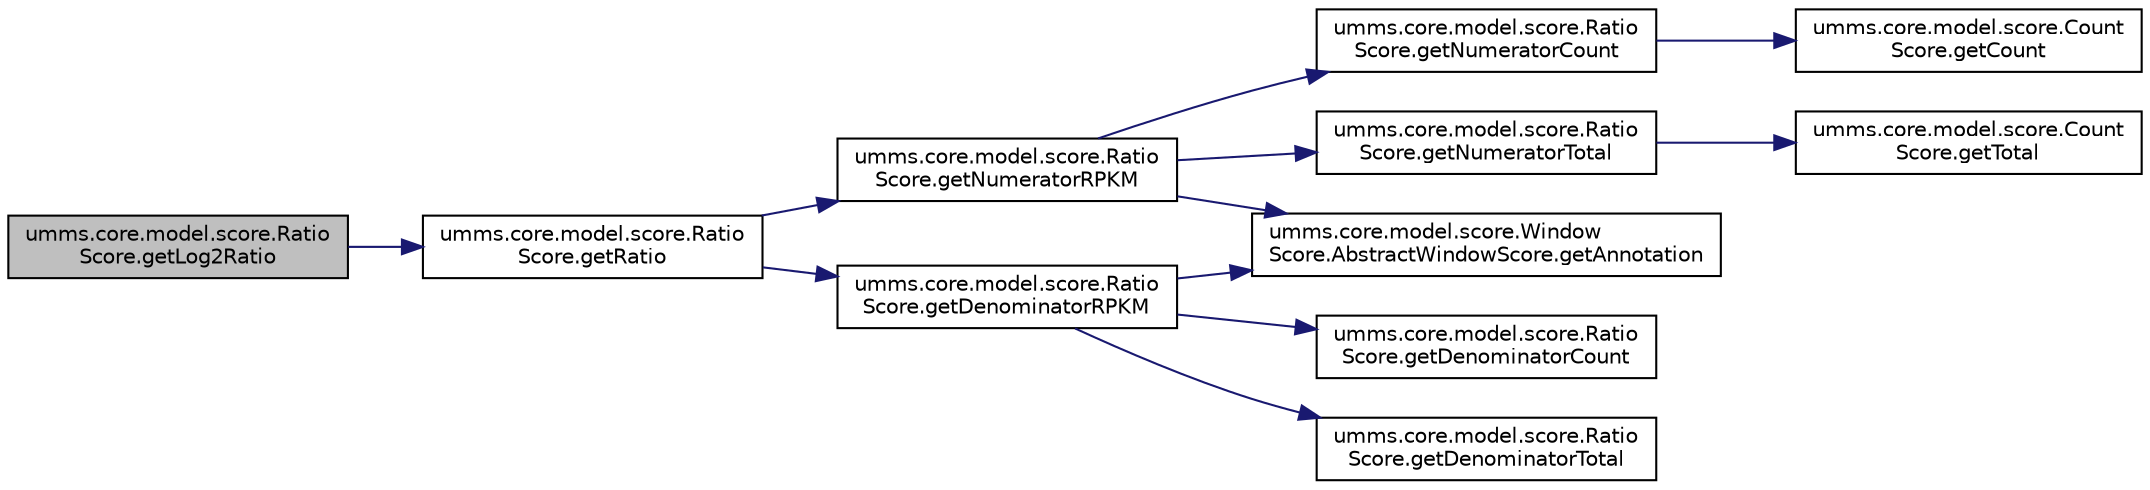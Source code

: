 digraph "umms.core.model.score.RatioScore.getLog2Ratio"
{
  edge [fontname="Helvetica",fontsize="10",labelfontname="Helvetica",labelfontsize="10"];
  node [fontname="Helvetica",fontsize="10",shape=record];
  rankdir="LR";
  Node1 [label="umms.core.model.score.Ratio\lScore.getLog2Ratio",height=0.2,width=0.4,color="black", fillcolor="grey75", style="filled" fontcolor="black"];
  Node1 -> Node2 [color="midnightblue",fontsize="10",style="solid"];
  Node2 [label="umms.core.model.score.Ratio\lScore.getRatio",height=0.2,width=0.4,color="black", fillcolor="white", style="filled",URL="$classumms_1_1core_1_1model_1_1score_1_1_ratio_score.html#a68c52e528d1195138124c85d638eba7c"];
  Node2 -> Node3 [color="midnightblue",fontsize="10",style="solid"];
  Node3 [label="umms.core.model.score.Ratio\lScore.getNumeratorRPKM",height=0.2,width=0.4,color="black", fillcolor="white", style="filled",URL="$classumms_1_1core_1_1model_1_1score_1_1_ratio_score.html#afe24f7cc069f72f5f01dd4dabe558bda"];
  Node3 -> Node4 [color="midnightblue",fontsize="10",style="solid"];
  Node4 [label="umms.core.model.score.Ratio\lScore.getNumeratorCount",height=0.2,width=0.4,color="black", fillcolor="white", style="filled",URL="$classumms_1_1core_1_1model_1_1score_1_1_ratio_score.html#af7b4d14fef9b8f950b5b6d42d74db4bb"];
  Node4 -> Node5 [color="midnightblue",fontsize="10",style="solid"];
  Node5 [label="umms.core.model.score.Count\lScore.getCount",height=0.2,width=0.4,color="black", fillcolor="white", style="filled",URL="$classumms_1_1core_1_1model_1_1score_1_1_count_score.html#a906acf2141cba6fab150c85de37ca2b5"];
  Node3 -> Node6 [color="midnightblue",fontsize="10",style="solid"];
  Node6 [label="umms.core.model.score.Ratio\lScore.getNumeratorTotal",height=0.2,width=0.4,color="black", fillcolor="white", style="filled",URL="$classumms_1_1core_1_1model_1_1score_1_1_ratio_score.html#acb1ab9baaeec7bc88420b065a09a4060"];
  Node6 -> Node7 [color="midnightblue",fontsize="10",style="solid"];
  Node7 [label="umms.core.model.score.Count\lScore.getTotal",height=0.2,width=0.4,color="black", fillcolor="white", style="filled",URL="$classumms_1_1core_1_1model_1_1score_1_1_count_score.html#a4668d5a19912f7f9bf52c6c3b8fe2b2c"];
  Node3 -> Node8 [color="midnightblue",fontsize="10",style="solid"];
  Node8 [label="umms.core.model.score.Window\lScore.AbstractWindowScore.getAnnotation",height=0.2,width=0.4,color="black", fillcolor="white", style="filled",URL="$classumms_1_1core_1_1model_1_1score_1_1_window_score_1_1_abstract_window_score.html#a1005010d00c6d09f70b39da815c3ee38"];
  Node2 -> Node9 [color="midnightblue",fontsize="10",style="solid"];
  Node9 [label="umms.core.model.score.Ratio\lScore.getDenominatorRPKM",height=0.2,width=0.4,color="black", fillcolor="white", style="filled",URL="$classumms_1_1core_1_1model_1_1score_1_1_ratio_score.html#a3dcbd0b94b85adddb54348d075650260"];
  Node9 -> Node10 [color="midnightblue",fontsize="10",style="solid"];
  Node10 [label="umms.core.model.score.Ratio\lScore.getDenominatorCount",height=0.2,width=0.4,color="black", fillcolor="white", style="filled",URL="$classumms_1_1core_1_1model_1_1score_1_1_ratio_score.html#a016968c6cc0959776ace843c2c784616"];
  Node9 -> Node11 [color="midnightblue",fontsize="10",style="solid"];
  Node11 [label="umms.core.model.score.Ratio\lScore.getDenominatorTotal",height=0.2,width=0.4,color="black", fillcolor="white", style="filled",URL="$classumms_1_1core_1_1model_1_1score_1_1_ratio_score.html#a97082aeb1ae49329276a789ba12124cb"];
  Node9 -> Node8 [color="midnightblue",fontsize="10",style="solid"];
}
